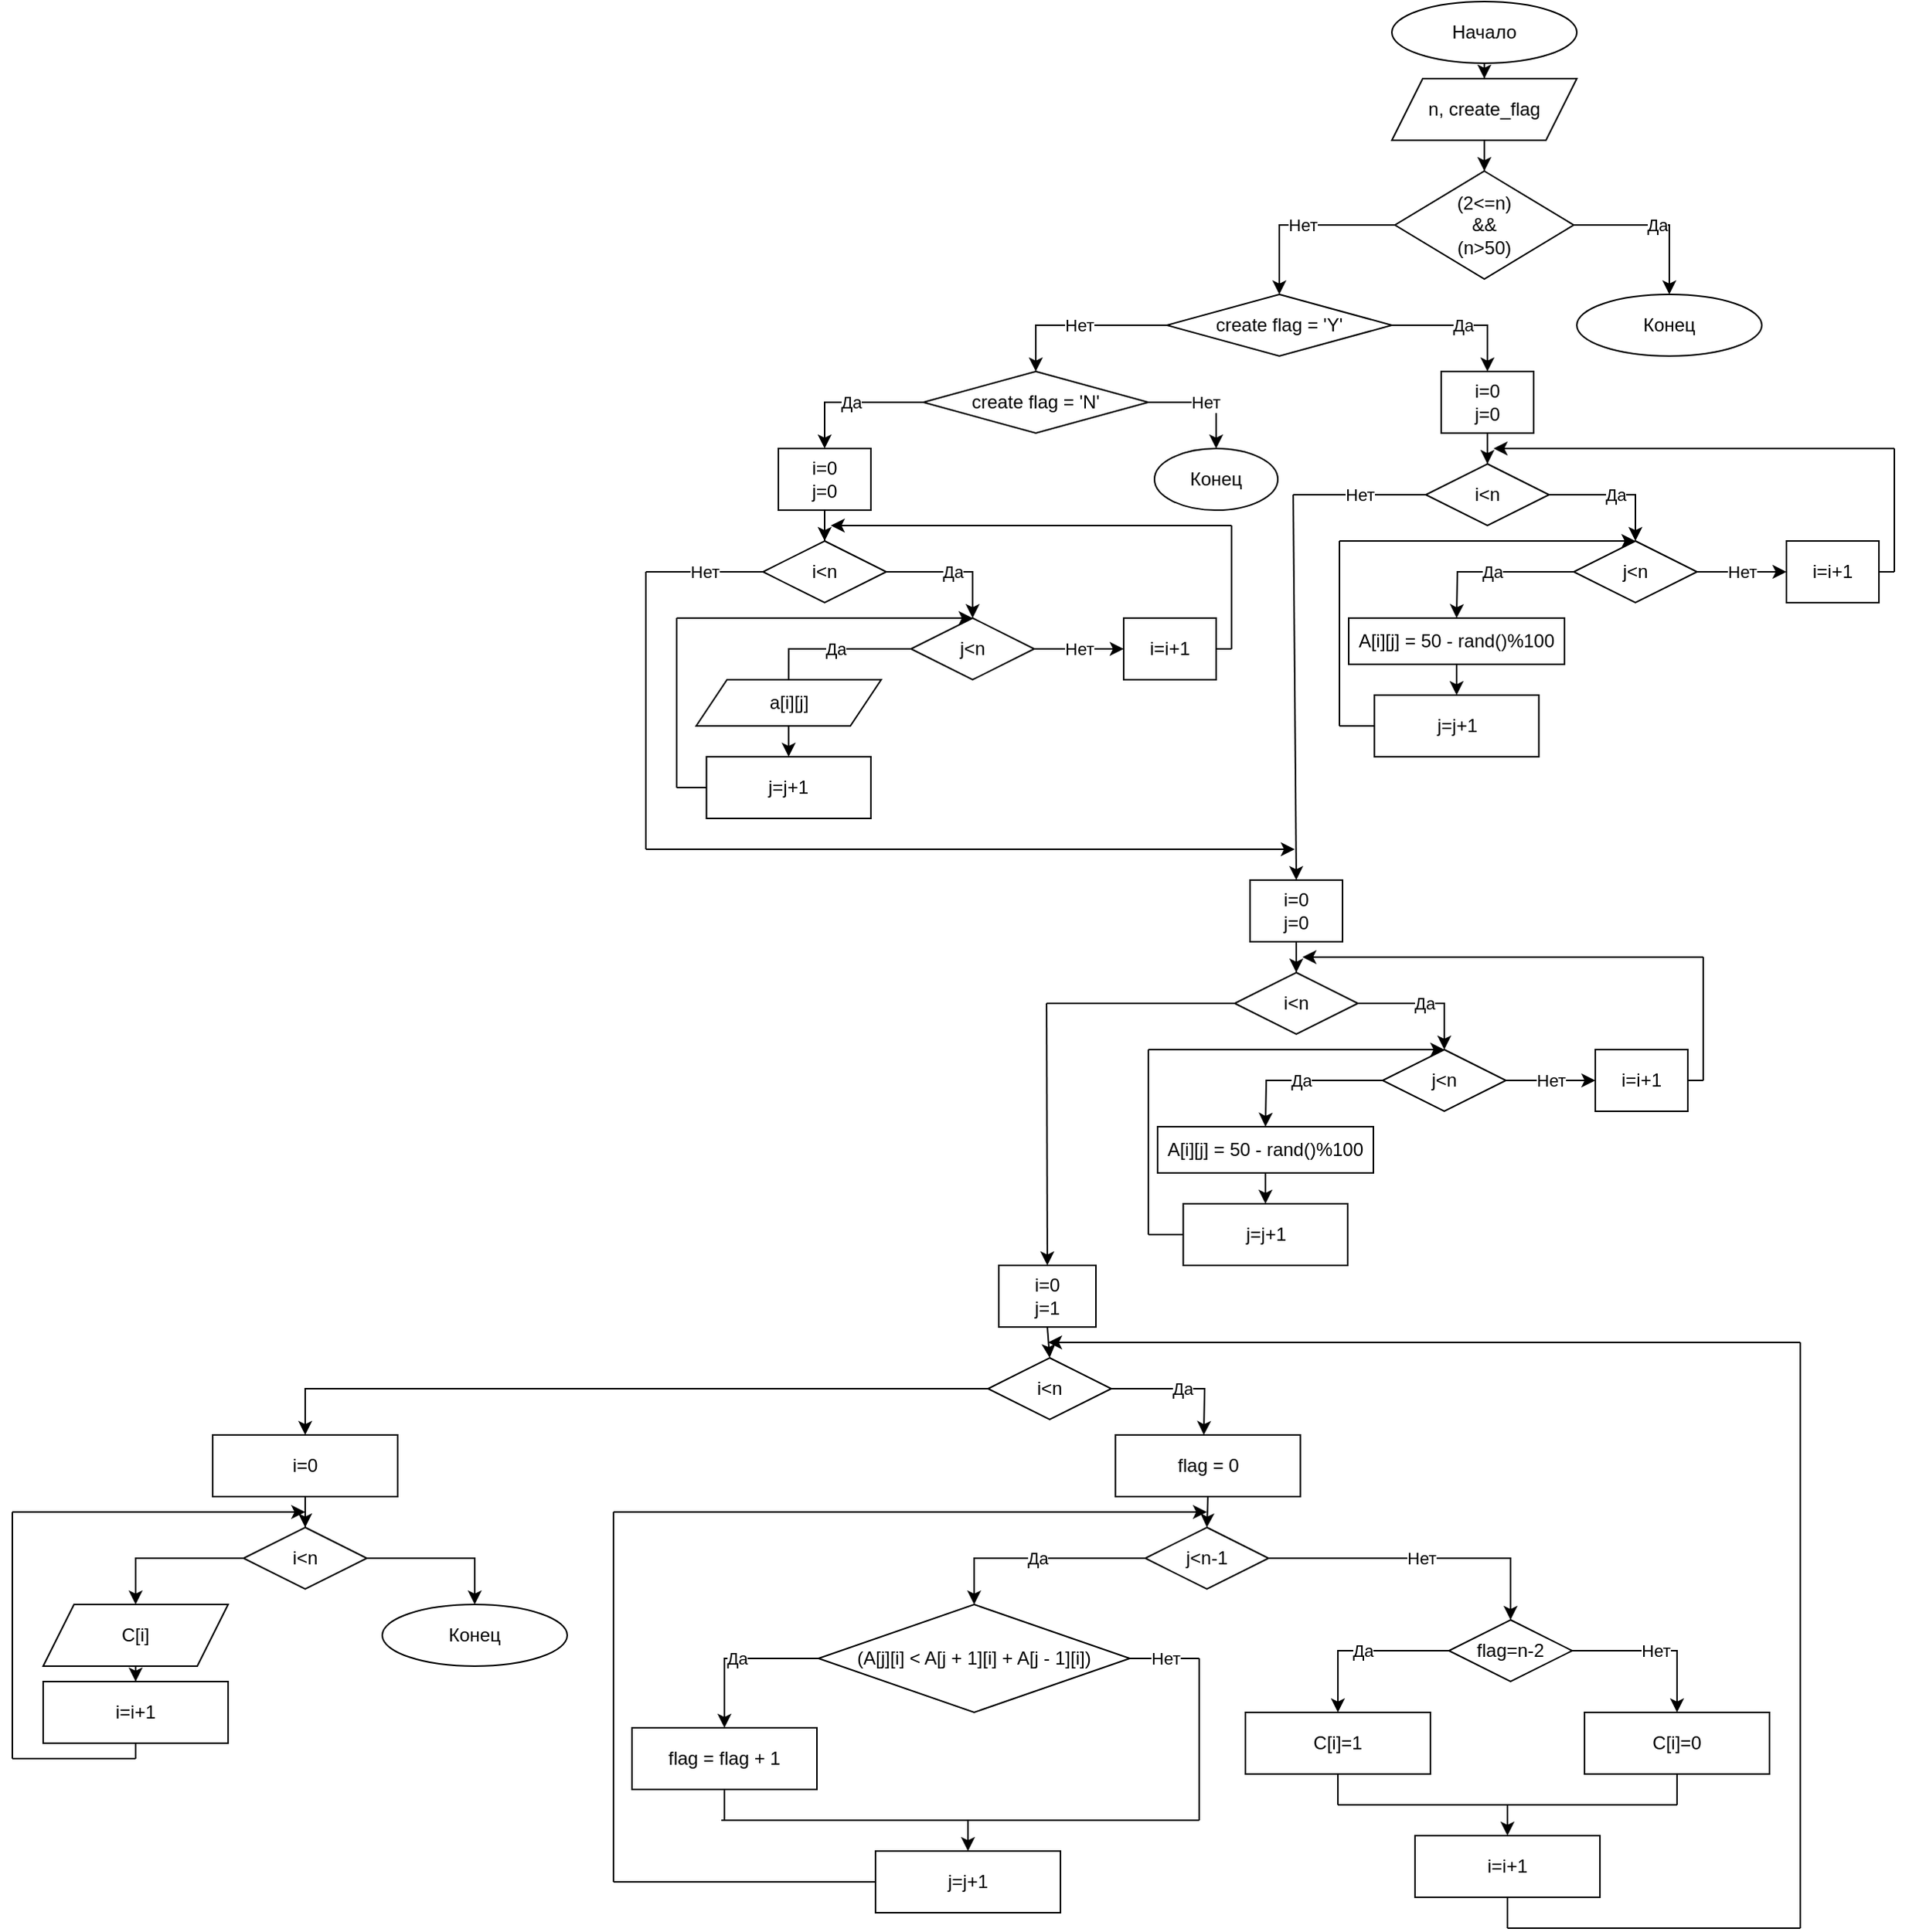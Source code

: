 <mxfile version="15.3.1" type="device" pages="2"><diagram id="EmzFN-RqbiStFh1316z6" name="Page-1"><mxGraphModel dx="2858" dy="1134" grid="1" gridSize="10" guides="1" tooltips="1" connect="1" arrows="1" fold="1" page="1" pageScale="1" pageWidth="827" pageHeight="1169" math="0" shadow="0"><root><mxCell id="0"/><mxCell id="1" parent="0"/><mxCell id="ZYYLinH0JdP3AZPntqMV-3" value="" style="edgeStyle=orthogonalEdgeStyle;rounded=0;orthogonalLoop=1;jettySize=auto;html=1;" edge="1" parent="1" source="ZYYLinH0JdP3AZPntqMV-1" target="ZYYLinH0JdP3AZPntqMV-2"><mxGeometry relative="1" as="geometry"/></mxCell><mxCell id="ZYYLinH0JdP3AZPntqMV-1" value="Начало" style="ellipse;whiteSpace=wrap;html=1;" vertex="1" parent="1"><mxGeometry x="354" width="120" height="40" as="geometry"/></mxCell><mxCell id="ZYYLinH0JdP3AZPntqMV-5" value="" style="edgeStyle=orthogonalEdgeStyle;rounded=0;orthogonalLoop=1;jettySize=auto;html=1;" edge="1" parent="1" source="ZYYLinH0JdP3AZPntqMV-2" target="ZYYLinH0JdP3AZPntqMV-4"><mxGeometry relative="1" as="geometry"/></mxCell><mxCell id="ZYYLinH0JdP3AZPntqMV-2" value="n,&amp;nbsp;create_flag" style="shape=parallelogram;perimeter=parallelogramPerimeter;whiteSpace=wrap;html=1;fixedSize=1;" vertex="1" parent="1"><mxGeometry x="354" y="50" width="120" height="40" as="geometry"/></mxCell><mxCell id="ZYYLinH0JdP3AZPntqMV-7" value="Нет" style="edgeStyle=orthogonalEdgeStyle;rounded=0;orthogonalLoop=1;jettySize=auto;html=1;" edge="1" parent="1" source="ZYYLinH0JdP3AZPntqMV-4" target="ZYYLinH0JdP3AZPntqMV-6"><mxGeometry relative="1" as="geometry"/></mxCell><mxCell id="ZYYLinH0JdP3AZPntqMV-9" value="Да" style="edgeStyle=orthogonalEdgeStyle;rounded=0;orthogonalLoop=1;jettySize=auto;html=1;" edge="1" parent="1" source="ZYYLinH0JdP3AZPntqMV-4" target="ZYYLinH0JdP3AZPntqMV-8"><mxGeometry relative="1" as="geometry"/></mxCell><mxCell id="ZYYLinH0JdP3AZPntqMV-4" value="(2&amp;lt;=n)&lt;br&gt;&amp;amp;&amp;amp;&lt;br&gt;(n&amp;gt;50)" style="rhombus;whiteSpace=wrap;html=1;" vertex="1" parent="1"><mxGeometry x="356" y="110" width="116" height="70" as="geometry"/></mxCell><mxCell id="ZYYLinH0JdP3AZPntqMV-13" value="Нет" style="edgeStyle=orthogonalEdgeStyle;rounded=0;orthogonalLoop=1;jettySize=auto;html=1;" edge="1" parent="1" source="ZYYLinH0JdP3AZPntqMV-6" target="ZYYLinH0JdP3AZPntqMV-12"><mxGeometry relative="1" as="geometry"/></mxCell><mxCell id="ZYYLinH0JdP3AZPntqMV-24" value="Да" style="edgeStyle=orthogonalEdgeStyle;rounded=0;orthogonalLoop=1;jettySize=auto;html=1;" edge="1" parent="1" source="ZYYLinH0JdP3AZPntqMV-6" target="ZYYLinH0JdP3AZPntqMV-23"><mxGeometry relative="1" as="geometry"/></mxCell><mxCell id="ZYYLinH0JdP3AZPntqMV-6" value="create flag = 'Y'" style="rhombus;whiteSpace=wrap;html=1;" vertex="1" parent="1"><mxGeometry x="208" y="190" width="146" height="40" as="geometry"/></mxCell><mxCell id="ZYYLinH0JdP3AZPntqMV-8" value="Конец" style="ellipse;whiteSpace=wrap;html=1;" vertex="1" parent="1"><mxGeometry x="474" y="190" width="120" height="40" as="geometry"/></mxCell><mxCell id="ZYYLinH0JdP3AZPntqMV-18" value="Да" style="edgeStyle=orthogonalEdgeStyle;rounded=0;orthogonalLoop=1;jettySize=auto;html=1;entryX=0.5;entryY=0;entryDx=0;entryDy=0;" edge="1" parent="1" source="ZYYLinH0JdP3AZPntqMV-12" target="ZYYLinH0JdP3AZPntqMV-59"><mxGeometry relative="1" as="geometry"><mxPoint x="-20" y="290" as="targetPoint"/></mxGeometry></mxCell><mxCell id="ZYYLinH0JdP3AZPntqMV-21" value="Нет" style="edgeStyle=orthogonalEdgeStyle;rounded=0;orthogonalLoop=1;jettySize=auto;html=1;" edge="1" parent="1" source="ZYYLinH0JdP3AZPntqMV-12" target="ZYYLinH0JdP3AZPntqMV-20"><mxGeometry relative="1" as="geometry"/></mxCell><mxCell id="ZYYLinH0JdP3AZPntqMV-12" value="create flag = 'N'" style="rhombus;whiteSpace=wrap;html=1;" vertex="1" parent="1"><mxGeometry x="50" y="240" width="146" height="40" as="geometry"/></mxCell><mxCell id="ZYYLinH0JdP3AZPntqMV-20" value="Конец" style="ellipse;whiteSpace=wrap;html=1;" vertex="1" parent="1"><mxGeometry x="200" y="290" width="80" height="40" as="geometry"/></mxCell><mxCell id="ZYYLinH0JdP3AZPntqMV-26" value="" style="edgeStyle=orthogonalEdgeStyle;rounded=0;orthogonalLoop=1;jettySize=auto;html=1;" edge="1" parent="1" source="ZYYLinH0JdP3AZPntqMV-23" target="ZYYLinH0JdP3AZPntqMV-25"><mxGeometry relative="1" as="geometry"/></mxCell><mxCell id="ZYYLinH0JdP3AZPntqMV-23" value="i=0&lt;br&gt;j=0" style="whiteSpace=wrap;html=1;" vertex="1" parent="1"><mxGeometry x="386" y="240" width="60" height="40" as="geometry"/></mxCell><mxCell id="ZYYLinH0JdP3AZPntqMV-28" value="Да" style="edgeStyle=orthogonalEdgeStyle;rounded=0;orthogonalLoop=1;jettySize=auto;html=1;" edge="1" parent="1" source="ZYYLinH0JdP3AZPntqMV-25" target="ZYYLinH0JdP3AZPntqMV-27"><mxGeometry relative="1" as="geometry"/></mxCell><mxCell id="ZYYLinH0JdP3AZPntqMV-25" value="i&amp;lt;n" style="rhombus;whiteSpace=wrap;html=1;" vertex="1" parent="1"><mxGeometry x="376" y="300" width="80" height="40" as="geometry"/></mxCell><mxCell id="ZYYLinH0JdP3AZPntqMV-38" value="Нет" style="edgeStyle=orthogonalEdgeStyle;rounded=0;orthogonalLoop=1;jettySize=auto;html=1;" edge="1" parent="1" source="ZYYLinH0JdP3AZPntqMV-27" target="ZYYLinH0JdP3AZPntqMV-37"><mxGeometry relative="1" as="geometry"/></mxCell><mxCell id="ZYYLinH0JdP3AZPntqMV-45" value="Да" style="edgeStyle=orthogonalEdgeStyle;rounded=0;orthogonalLoop=1;jettySize=auto;html=1;" edge="1" parent="1" source="ZYYLinH0JdP3AZPntqMV-27"><mxGeometry relative="1" as="geometry"><mxPoint x="396" y="400" as="targetPoint"/></mxGeometry></mxCell><mxCell id="ZYYLinH0JdP3AZPntqMV-27" value="j&amp;lt;n" style="rhombus;whiteSpace=wrap;html=1;" vertex="1" parent="1"><mxGeometry x="472" y="350" width="80" height="40" as="geometry"/></mxCell><mxCell id="ZYYLinH0JdP3AZPntqMV-39" value="" style="endArrow=classic;html=1;" edge="1" parent="1"><mxGeometry width="50" height="50" relative="1" as="geometry"><mxPoint x="680" y="290" as="sourcePoint"/><mxPoint x="420" y="290" as="targetPoint"/></mxGeometry></mxCell><mxCell id="ZYYLinH0JdP3AZPntqMV-40" value="" style="endArrow=none;html=1;startArrow=none;" edge="1" parent="1"><mxGeometry width="50" height="50" relative="1" as="geometry"><mxPoint x="680" y="370" as="sourcePoint"/><mxPoint x="680" y="290" as="targetPoint"/></mxGeometry></mxCell><mxCell id="ZYYLinH0JdP3AZPntqMV-41" value="" style="endArrow=none;html=1;exitX=1;exitY=0.5;exitDx=0;exitDy=0;" edge="1" parent="1" source="ZYYLinH0JdP3AZPntqMV-37"><mxGeometry width="50" height="50" relative="1" as="geometry"><mxPoint x="390" y="200" as="sourcePoint"/><mxPoint x="640" y="370" as="targetPoint"/></mxGeometry></mxCell><mxCell id="ZYYLinH0JdP3AZPntqMV-51" value="j=j+1" style="whiteSpace=wrap;html=1;" vertex="1" parent="1"><mxGeometry x="342.67" y="450" width="106.67" height="40" as="geometry"/></mxCell><mxCell id="ZYYLinH0JdP3AZPntqMV-53" value="" style="endArrow=none;html=1;" edge="1" parent="1"><mxGeometry width="50" height="50" relative="1" as="geometry"><mxPoint x="320" y="470" as="sourcePoint"/><mxPoint x="320" y="350" as="targetPoint"/></mxGeometry></mxCell><mxCell id="ZYYLinH0JdP3AZPntqMV-54" value="" style="endArrow=none;html=1;exitX=0;exitY=0.5;exitDx=0;exitDy=0;" edge="1" parent="1" source="ZYYLinH0JdP3AZPntqMV-51"><mxGeometry width="50" height="50" relative="1" as="geometry"><mxPoint x="390" y="400" as="sourcePoint"/><mxPoint x="320" y="470" as="targetPoint"/></mxGeometry></mxCell><mxCell id="ZYYLinH0JdP3AZPntqMV-55" value="" style="endArrow=classic;html=1;entryX=0.5;entryY=0;entryDx=0;entryDy=0;" edge="1" parent="1" target="ZYYLinH0JdP3AZPntqMV-27"><mxGeometry width="50" height="50" relative="1" as="geometry"><mxPoint x="320" y="350" as="sourcePoint"/><mxPoint x="440" y="350" as="targetPoint"/></mxGeometry></mxCell><mxCell id="ZYYLinH0JdP3AZPntqMV-37" value="i=i+1" style="whiteSpace=wrap;html=1;" vertex="1" parent="1"><mxGeometry x="610" y="350" width="60" height="40" as="geometry"/></mxCell><mxCell id="ZYYLinH0JdP3AZPntqMV-57" value="" style="endArrow=none;html=1;exitX=1;exitY=0.5;exitDx=0;exitDy=0;" edge="1" parent="1" source="ZYYLinH0JdP3AZPntqMV-37"><mxGeometry width="50" height="50" relative="1" as="geometry"><mxPoint x="390" y="400" as="sourcePoint"/><mxPoint x="680" y="370" as="targetPoint"/></mxGeometry></mxCell><mxCell id="ZYYLinH0JdP3AZPntqMV-58" value="" style="edgeStyle=orthogonalEdgeStyle;rounded=0;orthogonalLoop=1;jettySize=auto;html=1;" edge="1" parent="1" source="ZYYLinH0JdP3AZPntqMV-59" target="ZYYLinH0JdP3AZPntqMV-61"><mxGeometry relative="1" as="geometry"/></mxCell><mxCell id="ZYYLinH0JdP3AZPntqMV-59" value="i=0&lt;br&gt;j=0" style="whiteSpace=wrap;html=1;" vertex="1" parent="1"><mxGeometry x="-44" y="290" width="60" height="40" as="geometry"/></mxCell><mxCell id="ZYYLinH0JdP3AZPntqMV-60" value="Да" style="edgeStyle=orthogonalEdgeStyle;rounded=0;orthogonalLoop=1;jettySize=auto;html=1;" edge="1" parent="1" source="ZYYLinH0JdP3AZPntqMV-61" target="ZYYLinH0JdP3AZPntqMV-64"><mxGeometry relative="1" as="geometry"/></mxCell><mxCell id="ZYYLinH0JdP3AZPntqMV-61" value="i&amp;lt;n" style="rhombus;whiteSpace=wrap;html=1;" vertex="1" parent="1"><mxGeometry x="-54" y="350" width="80" height="40" as="geometry"/></mxCell><mxCell id="ZYYLinH0JdP3AZPntqMV-62" value="Нет" style="edgeStyle=orthogonalEdgeStyle;rounded=0;orthogonalLoop=1;jettySize=auto;html=1;" edge="1" parent="1" source="ZYYLinH0JdP3AZPntqMV-64" target="ZYYLinH0JdP3AZPntqMV-74"><mxGeometry relative="1" as="geometry"/></mxCell><mxCell id="ZYYLinH0JdP3AZPntqMV-64" value="j&amp;lt;n" style="rhombus;whiteSpace=wrap;html=1;" vertex="1" parent="1"><mxGeometry x="42" y="400" width="80" height="40" as="geometry"/></mxCell><mxCell id="ZYYLinH0JdP3AZPntqMV-65" value="" style="endArrow=classic;html=1;" edge="1" parent="1"><mxGeometry width="50" height="50" relative="1" as="geometry"><mxPoint x="250" y="340" as="sourcePoint"/><mxPoint x="-10" y="340" as="targetPoint"/></mxGeometry></mxCell><mxCell id="ZYYLinH0JdP3AZPntqMV-66" value="" style="endArrow=none;html=1;startArrow=none;" edge="1" parent="1"><mxGeometry width="50" height="50" relative="1" as="geometry"><mxPoint x="250" y="420" as="sourcePoint"/><mxPoint x="250" y="340" as="targetPoint"/></mxGeometry></mxCell><mxCell id="ZYYLinH0JdP3AZPntqMV-67" value="" style="endArrow=none;html=1;exitX=1;exitY=0.5;exitDx=0;exitDy=0;" edge="1" parent="1" source="ZYYLinH0JdP3AZPntqMV-74"><mxGeometry width="50" height="50" relative="1" as="geometry"><mxPoint x="-40" y="250" as="sourcePoint"/><mxPoint x="210" y="420" as="targetPoint"/></mxGeometry></mxCell><mxCell id="ZYYLinH0JdP3AZPntqMV-70" value="j=j+1" style="whiteSpace=wrap;html=1;" vertex="1" parent="1"><mxGeometry x="-90.67" y="490" width="106.67" height="40" as="geometry"/></mxCell><mxCell id="ZYYLinH0JdP3AZPntqMV-71" value="" style="endArrow=none;html=1;" edge="1" parent="1"><mxGeometry width="50" height="50" relative="1" as="geometry"><mxPoint x="-110" y="510" as="sourcePoint"/><mxPoint x="-110" y="400" as="targetPoint"/></mxGeometry></mxCell><mxCell id="ZYYLinH0JdP3AZPntqMV-72" value="" style="endArrow=none;html=1;exitX=0;exitY=0.5;exitDx=0;exitDy=0;" edge="1" parent="1" source="ZYYLinH0JdP3AZPntqMV-70"><mxGeometry width="50" height="50" relative="1" as="geometry"><mxPoint x="-40" y="450" as="sourcePoint"/><mxPoint x="-110" y="510" as="targetPoint"/></mxGeometry></mxCell><mxCell id="ZYYLinH0JdP3AZPntqMV-73" value="" style="endArrow=classic;html=1;entryX=0.5;entryY=0;entryDx=0;entryDy=0;" edge="1" parent="1" target="ZYYLinH0JdP3AZPntqMV-64"><mxGeometry width="50" height="50" relative="1" as="geometry"><mxPoint x="-110" y="400" as="sourcePoint"/><mxPoint x="10" y="400" as="targetPoint"/></mxGeometry></mxCell><mxCell id="ZYYLinH0JdP3AZPntqMV-74" value="i=i+1" style="whiteSpace=wrap;html=1;" vertex="1" parent="1"><mxGeometry x="180" y="400" width="60" height="40" as="geometry"/></mxCell><mxCell id="ZYYLinH0JdP3AZPntqMV-75" value="" style="endArrow=none;html=1;exitX=1;exitY=0.5;exitDx=0;exitDy=0;" edge="1" parent="1" source="ZYYLinH0JdP3AZPntqMV-74"><mxGeometry width="50" height="50" relative="1" as="geometry"><mxPoint x="-40" y="450" as="sourcePoint"/><mxPoint x="250" y="420" as="targetPoint"/></mxGeometry></mxCell><mxCell id="ZYYLinH0JdP3AZPntqMV-49" value="a[i][j]" style="shape=parallelogram;perimeter=parallelogramPerimeter;whiteSpace=wrap;html=1;fixedSize=1;" vertex="1" parent="1"><mxGeometry x="-97.33" y="440" width="120" height="30" as="geometry"/></mxCell><mxCell id="ZYYLinH0JdP3AZPntqMV-78" value="Да" style="edgeStyle=orthogonalEdgeStyle;rounded=0;orthogonalLoop=1;jettySize=auto;html=1;entryX=0.5;entryY=0;entryDx=0;entryDy=0;endArrow=none;" edge="1" parent="1" source="ZYYLinH0JdP3AZPntqMV-64" target="ZYYLinH0JdP3AZPntqMV-49"><mxGeometry relative="1" as="geometry"><mxPoint x="-37.34" y="440" as="targetPoint"/><mxPoint x="42" y="420" as="sourcePoint"/></mxGeometry></mxCell><mxCell id="ZYYLinH0JdP3AZPntqMV-79" value="" style="endArrow=classic;html=1;exitX=0.5;exitY=1;exitDx=0;exitDy=0;entryX=0.5;entryY=0;entryDx=0;entryDy=0;" edge="1" parent="1" source="ZYYLinH0JdP3AZPntqMV-49" target="ZYYLinH0JdP3AZPntqMV-70"><mxGeometry width="50" height="50" relative="1" as="geometry"><mxPoint x="390" y="300" as="sourcePoint"/><mxPoint x="440" y="250" as="targetPoint"/></mxGeometry></mxCell><mxCell id="ZYYLinH0JdP3AZPntqMV-80" value="A[i][j] = 50 - rand()%100" style="rounded=0;whiteSpace=wrap;html=1;" vertex="1" parent="1"><mxGeometry x="326.01" y="400" width="140" height="30" as="geometry"/></mxCell><mxCell id="ZYYLinH0JdP3AZPntqMV-81" value="" style="endArrow=classic;html=1;exitX=0.5;exitY=1;exitDx=0;exitDy=0;entryX=0.5;entryY=0;entryDx=0;entryDy=0;" edge="1" parent="1" source="ZYYLinH0JdP3AZPntqMV-80" target="ZYYLinH0JdP3AZPntqMV-51"><mxGeometry width="50" height="50" relative="1" as="geometry"><mxPoint x="390" y="300" as="sourcePoint"/><mxPoint x="440" y="250" as="targetPoint"/></mxGeometry></mxCell><mxCell id="ZYYLinH0JdP3AZPntqMV-85" value="Нет" style="endArrow=none;html=1;entryX=0;entryY=0.5;entryDx=0;entryDy=0;" edge="1" parent="1" target="ZYYLinH0JdP3AZPntqMV-25"><mxGeometry width="50" height="50" relative="1" as="geometry"><mxPoint x="290" y="320" as="sourcePoint"/><mxPoint x="440" y="350" as="targetPoint"/></mxGeometry></mxCell><mxCell id="ZYYLinH0JdP3AZPntqMV-106" value="i=0&lt;br&gt;j=1" style="whiteSpace=wrap;html=1;" vertex="1" parent="1"><mxGeometry x="99" y="820" width="63" height="40" as="geometry"/></mxCell><mxCell id="ZYYLinH0JdP3AZPntqMV-107" value="Да" style="edgeStyle=orthogonalEdgeStyle;rounded=0;orthogonalLoop=1;jettySize=auto;html=1;" edge="1" parent="1" source="ZYYLinH0JdP3AZPntqMV-108"><mxGeometry relative="1" as="geometry"><mxPoint x="232" y="930" as="targetPoint"/></mxGeometry></mxCell><mxCell id="ZYYLinH0JdP3AZPntqMV-167" value="" style="edgeStyle=orthogonalEdgeStyle;rounded=0;orthogonalLoop=1;jettySize=auto;html=1;" edge="1" parent="1" source="ZYYLinH0JdP3AZPntqMV-108" target="ZYYLinH0JdP3AZPntqMV-166"><mxGeometry relative="1" as="geometry"><Array as="points"><mxPoint x="-351" y="900"/></Array></mxGeometry></mxCell><mxCell id="ZYYLinH0JdP3AZPntqMV-108" value="i&amp;lt;n" style="rhombus;whiteSpace=wrap;html=1;" vertex="1" parent="1"><mxGeometry x="92" y="880" width="80" height="40" as="geometry"/></mxCell><mxCell id="ZYYLinH0JdP3AZPntqMV-129" value="Да" style="edgeStyle=orthogonalEdgeStyle;rounded=0;orthogonalLoop=1;jettySize=auto;html=1;" edge="1" parent="1" source="ZYYLinH0JdP3AZPntqMV-111" target="ZYYLinH0JdP3AZPntqMV-128"><mxGeometry relative="1" as="geometry"/></mxCell><mxCell id="ZYYLinH0JdP3AZPntqMV-150" value="Нет" style="edgeStyle=orthogonalEdgeStyle;rounded=0;orthogonalLoop=1;jettySize=auto;html=1;" edge="1" parent="1" source="ZYYLinH0JdP3AZPntqMV-111" target="ZYYLinH0JdP3AZPntqMV-149"><mxGeometry relative="1" as="geometry"/></mxCell><mxCell id="ZYYLinH0JdP3AZPntqMV-111" value="j&amp;lt;n-1" style="rhombus;whiteSpace=wrap;html=1;" vertex="1" parent="1"><mxGeometry x="194" y="990" width="80" height="40" as="geometry"/></mxCell><mxCell id="ZYYLinH0JdP3AZPntqMV-123" value="" style="endArrow=classic;html=1;exitX=0.5;exitY=1;exitDx=0;exitDy=0;entryX=0.5;entryY=0;entryDx=0;entryDy=0;" edge="1" parent="1" source="ZYYLinH0JdP3AZPntqMV-106" target="ZYYLinH0JdP3AZPntqMV-108"><mxGeometry width="50" height="50" relative="1" as="geometry"><mxPoint x="572" y="850" as="sourcePoint"/><mxPoint x="622" y="800" as="targetPoint"/></mxGeometry></mxCell><mxCell id="ZYYLinH0JdP3AZPntqMV-124" value="flag = 0" style="rounded=0;whiteSpace=wrap;html=1;" vertex="1" parent="1"><mxGeometry x="174.67" y="930" width="120" height="40" as="geometry"/></mxCell><mxCell id="ZYYLinH0JdP3AZPntqMV-125" value="" style="endArrow=classic;html=1;exitX=0.5;exitY=1;exitDx=0;exitDy=0;entryX=0.5;entryY=0;entryDx=0;entryDy=0;" edge="1" parent="1" source="ZYYLinH0JdP3AZPntqMV-124" target="ZYYLinH0JdP3AZPntqMV-111"><mxGeometry width="50" height="50" relative="1" as="geometry"><mxPoint x="572" y="850" as="sourcePoint"/><mxPoint x="622" y="800" as="targetPoint"/></mxGeometry></mxCell><mxCell id="ZYYLinH0JdP3AZPntqMV-131" value="Да" style="edgeStyle=orthogonalEdgeStyle;rounded=0;orthogonalLoop=1;jettySize=auto;html=1;" edge="1" parent="1" source="ZYYLinH0JdP3AZPntqMV-128" target="ZYYLinH0JdP3AZPntqMV-130"><mxGeometry relative="1" as="geometry"/></mxCell><mxCell id="ZYYLinH0JdP3AZPntqMV-128" value="(A[j][i] &lt; A[j + 1][i] + A[j - 1][i])" style="rhombus;whiteSpace=wrap;html=1;" vertex="1" parent="1"><mxGeometry x="-18" y="1040" width="202" height="70" as="geometry"/></mxCell><mxCell id="ZYYLinH0JdP3AZPntqMV-130" value="flag = flag + 1" style="whiteSpace=wrap;html=1;" vertex="1" parent="1"><mxGeometry x="-139" y="1120" width="120" height="40" as="geometry"/></mxCell><mxCell id="ZYYLinH0JdP3AZPntqMV-132" value="" style="endArrow=classic;html=1;entryX=0.5;entryY=0;entryDx=0;entryDy=0;" edge="1" parent="1" target="AYmwNdlT2fMKBuok0Eog-2"><mxGeometry width="50" height="50" relative="1" as="geometry"><mxPoint x="290" y="320" as="sourcePoint"/><mxPoint x="292" y="570" as="targetPoint"/></mxGeometry></mxCell><mxCell id="ZYYLinH0JdP3AZPntqMV-134" value="Нет" style="endArrow=none;html=1;entryX=0;entryY=0.5;entryDx=0;entryDy=0;" edge="1" parent="1" target="ZYYLinH0JdP3AZPntqMV-61"><mxGeometry width="50" height="50" relative="1" as="geometry"><mxPoint x="-130" y="370" as="sourcePoint"/><mxPoint x="40" y="550" as="targetPoint"/></mxGeometry></mxCell><mxCell id="ZYYLinH0JdP3AZPntqMV-135" value="" style="endArrow=none;html=1;" edge="1" parent="1"><mxGeometry width="50" height="50" relative="1" as="geometry"><mxPoint x="-130" y="550" as="sourcePoint"/><mxPoint x="-130" y="370" as="targetPoint"/></mxGeometry></mxCell><mxCell id="ZYYLinH0JdP3AZPntqMV-136" value="" style="endArrow=classic;html=1;" edge="1" parent="1"><mxGeometry width="50" height="50" relative="1" as="geometry"><mxPoint x="-130" y="550" as="sourcePoint"/><mxPoint x="291" y="550" as="targetPoint"/></mxGeometry></mxCell><mxCell id="ZYYLinH0JdP3AZPntqMV-137" value="Нет" style="endArrow=none;html=1;entryX=1;entryY=0.5;entryDx=0;entryDy=0;" edge="1" parent="1" target="ZYYLinH0JdP3AZPntqMV-128"><mxGeometry width="50" height="50" relative="1" as="geometry"><mxPoint x="229" y="1075" as="sourcePoint"/><mxPoint x="-121" y="1010" as="targetPoint"/></mxGeometry></mxCell><mxCell id="ZYYLinH0JdP3AZPntqMV-138" value="" style="endArrow=none;html=1;" edge="1" parent="1"><mxGeometry width="50" height="50" relative="1" as="geometry"><mxPoint x="229" y="1180" as="sourcePoint"/><mxPoint x="229" y="1075" as="targetPoint"/></mxGeometry></mxCell><mxCell id="ZYYLinH0JdP3AZPntqMV-139" value="" style="endArrow=none;html=1;exitX=0.5;exitY=1;exitDx=0;exitDy=0;" edge="1" parent="1" source="ZYYLinH0JdP3AZPntqMV-130"><mxGeometry width="50" height="50" relative="1" as="geometry"><mxPoint x="-131" y="1140" as="sourcePoint"/><mxPoint x="-79" y="1180" as="targetPoint"/></mxGeometry></mxCell><mxCell id="ZYYLinH0JdP3AZPntqMV-140" value="" style="endArrow=none;html=1;" edge="1" parent="1"><mxGeometry width="50" height="50" relative="1" as="geometry"><mxPoint x="-81" y="1180" as="sourcePoint"/><mxPoint x="229" y="1180" as="targetPoint"/></mxGeometry></mxCell><mxCell id="ZYYLinH0JdP3AZPntqMV-141" value="" style="endArrow=classic;html=1;" edge="1" parent="1" target="ZYYLinH0JdP3AZPntqMV-142"><mxGeometry width="50" height="50" relative="1" as="geometry"><mxPoint x="79" y="1180" as="sourcePoint"/><mxPoint x="79" y="1200" as="targetPoint"/></mxGeometry></mxCell><mxCell id="ZYYLinH0JdP3AZPntqMV-142" value="j=j+1" style="rounded=0;whiteSpace=wrap;html=1;" vertex="1" parent="1"><mxGeometry x="19" y="1200" width="120" height="40" as="geometry"/></mxCell><mxCell id="ZYYLinH0JdP3AZPntqMV-144" value="" style="endArrow=none;html=1;exitX=0;exitY=0.5;exitDx=0;exitDy=0;" edge="1" parent="1" source="ZYYLinH0JdP3AZPntqMV-142"><mxGeometry width="50" height="50" relative="1" as="geometry"><mxPoint x="-21" y="1140" as="sourcePoint"/><mxPoint x="-151" y="1220" as="targetPoint"/></mxGeometry></mxCell><mxCell id="ZYYLinH0JdP3AZPntqMV-145" value="" style="endArrow=none;html=1;" edge="1" parent="1"><mxGeometry width="50" height="50" relative="1" as="geometry"><mxPoint x="-151" y="1220" as="sourcePoint"/><mxPoint x="-151" y="980" as="targetPoint"/></mxGeometry></mxCell><mxCell id="ZYYLinH0JdP3AZPntqMV-146" value="" style="endArrow=classic;html=1;" edge="1" parent="1"><mxGeometry width="50" height="50" relative="1" as="geometry"><mxPoint x="-151" y="980" as="sourcePoint"/><mxPoint x="234" y="980" as="targetPoint"/></mxGeometry></mxCell><mxCell id="ZYYLinH0JdP3AZPntqMV-152" value="Да" style="edgeStyle=orthogonalEdgeStyle;rounded=0;orthogonalLoop=1;jettySize=auto;html=1;" edge="1" parent="1" source="ZYYLinH0JdP3AZPntqMV-149" target="ZYYLinH0JdP3AZPntqMV-151"><mxGeometry relative="1" as="geometry"/></mxCell><mxCell id="ZYYLinH0JdP3AZPntqMV-154" value="Нет" style="edgeStyle=orthogonalEdgeStyle;rounded=0;orthogonalLoop=1;jettySize=auto;html=1;" edge="1" parent="1" source="ZYYLinH0JdP3AZPntqMV-149" target="ZYYLinH0JdP3AZPntqMV-153"><mxGeometry relative="1" as="geometry"/></mxCell><mxCell id="ZYYLinH0JdP3AZPntqMV-149" value="flag=n-2" style="rhombus;whiteSpace=wrap;html=1;" vertex="1" parent="1"><mxGeometry x="391" y="1050" width="80" height="40" as="geometry"/></mxCell><mxCell id="ZYYLinH0JdP3AZPntqMV-151" value="C[i]=1" style="whiteSpace=wrap;html=1;" vertex="1" parent="1"><mxGeometry x="259" y="1110" width="120" height="40" as="geometry"/></mxCell><mxCell id="ZYYLinH0JdP3AZPntqMV-153" value="C[i]=0" style="whiteSpace=wrap;html=1;" vertex="1" parent="1"><mxGeometry x="479" y="1110" width="120" height="40" as="geometry"/></mxCell><mxCell id="ZYYLinH0JdP3AZPntqMV-155" value="" style="endArrow=none;html=1;" edge="1" parent="1"><mxGeometry width="50" height="50" relative="1" as="geometry"><mxPoint x="319" y="1170" as="sourcePoint"/><mxPoint x="539" y="1170" as="targetPoint"/></mxGeometry></mxCell><mxCell id="ZYYLinH0JdP3AZPntqMV-158" value="" style="endArrow=none;html=1;exitX=0.5;exitY=1;exitDx=0;exitDy=0;" edge="1" parent="1" source="ZYYLinH0JdP3AZPntqMV-151"><mxGeometry width="50" height="50" relative="1" as="geometry"><mxPoint x="149" y="1040" as="sourcePoint"/><mxPoint x="319" y="1170" as="targetPoint"/></mxGeometry></mxCell><mxCell id="ZYYLinH0JdP3AZPntqMV-159" value="" style="endArrow=none;html=1;entryX=0.5;entryY=1;entryDx=0;entryDy=0;" edge="1" parent="1" target="ZYYLinH0JdP3AZPntqMV-153"><mxGeometry width="50" height="50" relative="1" as="geometry"><mxPoint x="539" y="1170" as="sourcePoint"/><mxPoint x="599" y="1230" as="targetPoint"/></mxGeometry></mxCell><mxCell id="ZYYLinH0JdP3AZPntqMV-160" value="" style="endArrow=classic;html=1;entryX=0.5;entryY=0;entryDx=0;entryDy=0;" edge="1" parent="1" target="ZYYLinH0JdP3AZPntqMV-161"><mxGeometry width="50" height="50" relative="1" as="geometry"><mxPoint x="429" y="1170" as="sourcePoint"/><mxPoint x="429" y="1190" as="targetPoint"/></mxGeometry></mxCell><mxCell id="ZYYLinH0JdP3AZPntqMV-161" value="i=i+1" style="rounded=0;whiteSpace=wrap;html=1;" vertex="1" parent="1"><mxGeometry x="369" y="1190" width="120" height="40" as="geometry"/></mxCell><mxCell id="ZYYLinH0JdP3AZPntqMV-162" value="" style="endArrow=none;html=1;exitX=0.5;exitY=1;exitDx=0;exitDy=0;" edge="1" parent="1" source="ZYYLinH0JdP3AZPntqMV-161"><mxGeometry width="50" height="50" relative="1" as="geometry"><mxPoint x="149" y="1040" as="sourcePoint"/><mxPoint x="429" y="1250" as="targetPoint"/></mxGeometry></mxCell><mxCell id="ZYYLinH0JdP3AZPntqMV-163" value="" style="endArrow=none;html=1;" edge="1" parent="1"><mxGeometry width="50" height="50" relative="1" as="geometry"><mxPoint x="429" y="1250" as="sourcePoint"/><mxPoint x="619" y="1250" as="targetPoint"/></mxGeometry></mxCell><mxCell id="ZYYLinH0JdP3AZPntqMV-164" value="" style="endArrow=none;html=1;" edge="1" parent="1"><mxGeometry width="50" height="50" relative="1" as="geometry"><mxPoint x="619" y="1250" as="sourcePoint"/><mxPoint x="619" y="870" as="targetPoint"/></mxGeometry></mxCell><mxCell id="ZYYLinH0JdP3AZPntqMV-165" value="" style="endArrow=classic;html=1;" edge="1" parent="1"><mxGeometry width="50" height="50" relative="1" as="geometry"><mxPoint x="619" y="870" as="sourcePoint"/><mxPoint x="131" y="870" as="targetPoint"/></mxGeometry></mxCell><mxCell id="ZYYLinH0JdP3AZPntqMV-169" value="" style="edgeStyle=orthogonalEdgeStyle;rounded=0;orthogonalLoop=1;jettySize=auto;html=1;" edge="1" parent="1" source="ZYYLinH0JdP3AZPntqMV-166" target="ZYYLinH0JdP3AZPntqMV-168"><mxGeometry relative="1" as="geometry"/></mxCell><mxCell id="ZYYLinH0JdP3AZPntqMV-166" value="i=0" style="whiteSpace=wrap;html=1;" vertex="1" parent="1"><mxGeometry x="-411" y="930" width="120" height="40" as="geometry"/></mxCell><mxCell id="ZYYLinH0JdP3AZPntqMV-171" value="" style="edgeStyle=orthogonalEdgeStyle;rounded=0;orthogonalLoop=1;jettySize=auto;html=1;" edge="1" parent="1" source="ZYYLinH0JdP3AZPntqMV-168" target="ZYYLinH0JdP3AZPntqMV-170"><mxGeometry relative="1" as="geometry"/></mxCell><mxCell id="ZYYLinH0JdP3AZPntqMV-173" value="" style="edgeStyle=orthogonalEdgeStyle;rounded=0;orthogonalLoop=1;jettySize=auto;html=1;" edge="1" parent="1" source="ZYYLinH0JdP3AZPntqMV-168" target="ZYYLinH0JdP3AZPntqMV-172"><mxGeometry relative="1" as="geometry"/></mxCell><mxCell id="ZYYLinH0JdP3AZPntqMV-168" value="i&amp;lt;n" style="rhombus;whiteSpace=wrap;html=1;" vertex="1" parent="1"><mxGeometry x="-391" y="990" width="80" height="40" as="geometry"/></mxCell><mxCell id="ZYYLinH0JdP3AZPntqMV-170" value="Конец" style="ellipse;whiteSpace=wrap;html=1;" vertex="1" parent="1"><mxGeometry x="-301" y="1040" width="120" height="40" as="geometry"/></mxCell><mxCell id="ZYYLinH0JdP3AZPntqMV-175" value="" style="edgeStyle=orthogonalEdgeStyle;rounded=0;orthogonalLoop=1;jettySize=auto;html=1;" edge="1" parent="1" source="ZYYLinH0JdP3AZPntqMV-172" target="ZYYLinH0JdP3AZPntqMV-174"><mxGeometry relative="1" as="geometry"/></mxCell><mxCell id="ZYYLinH0JdP3AZPntqMV-172" value="С[i]" style="shape=parallelogram;perimeter=parallelogramPerimeter;whiteSpace=wrap;html=1;fixedSize=1;" vertex="1" parent="1"><mxGeometry x="-521" y="1040" width="120" height="40" as="geometry"/></mxCell><mxCell id="ZYYLinH0JdP3AZPntqMV-174" value="i=i+1" style="whiteSpace=wrap;html=1;" vertex="1" parent="1"><mxGeometry x="-521" y="1090" width="120" height="40" as="geometry"/></mxCell><mxCell id="ZYYLinH0JdP3AZPntqMV-176" value="" style="endArrow=none;html=1;exitX=0.5;exitY=1;exitDx=0;exitDy=0;" edge="1" parent="1" source="ZYYLinH0JdP3AZPntqMV-174"><mxGeometry width="50" height="50" relative="1" as="geometry"><mxPoint x="-391" y="1070" as="sourcePoint"/><mxPoint x="-461" y="1140" as="targetPoint"/></mxGeometry></mxCell><mxCell id="ZYYLinH0JdP3AZPntqMV-177" value="" style="endArrow=none;html=1;" edge="1" parent="1"><mxGeometry width="50" height="50" relative="1" as="geometry"><mxPoint x="-461" y="1140" as="sourcePoint"/><mxPoint x="-541" y="1140" as="targetPoint"/></mxGeometry></mxCell><mxCell id="ZYYLinH0JdP3AZPntqMV-178" value="" style="endArrow=classic;html=1;" edge="1" parent="1"><mxGeometry width="50" height="50" relative="1" as="geometry"><mxPoint x="-541" y="980" as="sourcePoint"/><mxPoint x="-351" y="980" as="targetPoint"/></mxGeometry></mxCell><mxCell id="ZYYLinH0JdP3AZPntqMV-179" value="" style="endArrow=none;html=1;" edge="1" parent="1"><mxGeometry width="50" height="50" relative="1" as="geometry"><mxPoint x="-541" y="1140" as="sourcePoint"/><mxPoint x="-541" y="980" as="targetPoint"/></mxGeometry></mxCell><mxCell id="AYmwNdlT2fMKBuok0Eog-1" value="" style="edgeStyle=orthogonalEdgeStyle;rounded=0;orthogonalLoop=1;jettySize=auto;html=1;" edge="1" parent="1" source="AYmwNdlT2fMKBuok0Eog-2" target="AYmwNdlT2fMKBuok0Eog-4"><mxGeometry relative="1" as="geometry"/></mxCell><mxCell id="AYmwNdlT2fMKBuok0Eog-2" value="i=0&lt;br&gt;j=0" style="whiteSpace=wrap;html=1;" vertex="1" parent="1"><mxGeometry x="262" y="570" width="60" height="40" as="geometry"/></mxCell><mxCell id="AYmwNdlT2fMKBuok0Eog-3" value="Да" style="edgeStyle=orthogonalEdgeStyle;rounded=0;orthogonalLoop=1;jettySize=auto;html=1;" edge="1" parent="1" source="AYmwNdlT2fMKBuok0Eog-4" target="AYmwNdlT2fMKBuok0Eog-7"><mxGeometry relative="1" as="geometry"/></mxCell><mxCell id="AYmwNdlT2fMKBuok0Eog-4" value="i&amp;lt;n" style="rhombus;whiteSpace=wrap;html=1;" vertex="1" parent="1"><mxGeometry x="252" y="630" width="80" height="40" as="geometry"/></mxCell><mxCell id="AYmwNdlT2fMKBuok0Eog-5" value="Нет" style="edgeStyle=orthogonalEdgeStyle;rounded=0;orthogonalLoop=1;jettySize=auto;html=1;" edge="1" parent="1" source="AYmwNdlT2fMKBuok0Eog-7" target="AYmwNdlT2fMKBuok0Eog-15"><mxGeometry relative="1" as="geometry"/></mxCell><mxCell id="AYmwNdlT2fMKBuok0Eog-6" value="Да" style="edgeStyle=orthogonalEdgeStyle;rounded=0;orthogonalLoop=1;jettySize=auto;html=1;" edge="1" parent="1" source="AYmwNdlT2fMKBuok0Eog-7"><mxGeometry relative="1" as="geometry"><mxPoint x="272" y="730" as="targetPoint"/></mxGeometry></mxCell><mxCell id="AYmwNdlT2fMKBuok0Eog-7" value="j&amp;lt;n" style="rhombus;whiteSpace=wrap;html=1;" vertex="1" parent="1"><mxGeometry x="348" y="680" width="80" height="40" as="geometry"/></mxCell><mxCell id="AYmwNdlT2fMKBuok0Eog-8" value="" style="endArrow=classic;html=1;" edge="1" parent="1"><mxGeometry width="50" height="50" relative="1" as="geometry"><mxPoint x="556" y="620" as="sourcePoint"/><mxPoint x="296" y="620" as="targetPoint"/></mxGeometry></mxCell><mxCell id="AYmwNdlT2fMKBuok0Eog-9" value="" style="endArrow=none;html=1;startArrow=none;" edge="1" parent="1"><mxGeometry width="50" height="50" relative="1" as="geometry"><mxPoint x="556" y="700" as="sourcePoint"/><mxPoint x="556" y="620" as="targetPoint"/></mxGeometry></mxCell><mxCell id="AYmwNdlT2fMKBuok0Eog-10" value="" style="endArrow=none;html=1;exitX=1;exitY=0.5;exitDx=0;exitDy=0;" edge="1" parent="1" source="AYmwNdlT2fMKBuok0Eog-15"><mxGeometry width="50" height="50" relative="1" as="geometry"><mxPoint x="266" y="530" as="sourcePoint"/><mxPoint x="516" y="700" as="targetPoint"/></mxGeometry></mxCell><mxCell id="AYmwNdlT2fMKBuok0Eog-11" value="j=j+1" style="whiteSpace=wrap;html=1;" vertex="1" parent="1"><mxGeometry x="218.67" y="780" width="106.67" height="40" as="geometry"/></mxCell><mxCell id="AYmwNdlT2fMKBuok0Eog-12" value="" style="endArrow=none;html=1;" edge="1" parent="1"><mxGeometry width="50" height="50" relative="1" as="geometry"><mxPoint x="196" y="800" as="sourcePoint"/><mxPoint x="196" y="680" as="targetPoint"/></mxGeometry></mxCell><mxCell id="AYmwNdlT2fMKBuok0Eog-13" value="" style="endArrow=none;html=1;exitX=0;exitY=0.5;exitDx=0;exitDy=0;" edge="1" parent="1" source="AYmwNdlT2fMKBuok0Eog-11"><mxGeometry width="50" height="50" relative="1" as="geometry"><mxPoint x="266" y="730" as="sourcePoint"/><mxPoint x="196" y="800" as="targetPoint"/></mxGeometry></mxCell><mxCell id="AYmwNdlT2fMKBuok0Eog-14" value="" style="endArrow=classic;html=1;entryX=0.5;entryY=0;entryDx=0;entryDy=0;" edge="1" parent="1" target="AYmwNdlT2fMKBuok0Eog-7"><mxGeometry width="50" height="50" relative="1" as="geometry"><mxPoint x="196" y="680" as="sourcePoint"/><mxPoint x="316" y="680" as="targetPoint"/></mxGeometry></mxCell><mxCell id="AYmwNdlT2fMKBuok0Eog-15" value="i=i+1" style="whiteSpace=wrap;html=1;" vertex="1" parent="1"><mxGeometry x="486" y="680" width="60" height="40" as="geometry"/></mxCell><mxCell id="AYmwNdlT2fMKBuok0Eog-16" value="" style="endArrow=none;html=1;exitX=1;exitY=0.5;exitDx=0;exitDy=0;" edge="1" parent="1" source="AYmwNdlT2fMKBuok0Eog-15"><mxGeometry width="50" height="50" relative="1" as="geometry"><mxPoint x="266" y="730" as="sourcePoint"/><mxPoint x="556" y="700" as="targetPoint"/></mxGeometry></mxCell><mxCell id="AYmwNdlT2fMKBuok0Eog-17" value="A[i][j] = 50 - rand()%100" style="rounded=0;whiteSpace=wrap;html=1;" vertex="1" parent="1"><mxGeometry x="202.01" y="730" width="140" height="30" as="geometry"/></mxCell><mxCell id="AYmwNdlT2fMKBuok0Eog-18" value="" style="endArrow=classic;html=1;exitX=0.5;exitY=1;exitDx=0;exitDy=0;entryX=0.5;entryY=0;entryDx=0;entryDy=0;" edge="1" parent="1" source="AYmwNdlT2fMKBuok0Eog-17" target="AYmwNdlT2fMKBuok0Eog-11"><mxGeometry width="50" height="50" relative="1" as="geometry"><mxPoint x="266" y="630" as="sourcePoint"/><mxPoint x="316" y="580" as="targetPoint"/></mxGeometry></mxCell><mxCell id="AYmwNdlT2fMKBuok0Eog-19" value="" style="endArrow=classic;html=1;entryX=0.5;entryY=0;entryDx=0;entryDy=0;" edge="1" parent="1" target="ZYYLinH0JdP3AZPntqMV-106"><mxGeometry width="50" height="50" relative="1" as="geometry"><mxPoint x="130" y="650" as="sourcePoint"/><mxPoint x="150" y="1050" as="targetPoint"/></mxGeometry></mxCell><mxCell id="AYmwNdlT2fMKBuok0Eog-20" value="" style="endArrow=none;html=1;entryX=0;entryY=0.5;entryDx=0;entryDy=0;" edge="1" parent="1" target="AYmwNdlT2fMKBuok0Eog-4"><mxGeometry width="50" height="50" relative="1" as="geometry"><mxPoint x="130" y="650" as="sourcePoint"/><mxPoint x="150" y="1050" as="targetPoint"/></mxGeometry></mxCell></root></mxGraphModel></diagram><diagram id="Luu_AWHEDMmTBPQcOdI7" name="Page-2"><mxGraphModel dx="2370" dy="1228" grid="1" gridSize="10" guides="1" tooltips="1" connect="1" arrows="1" fold="1" page="1" pageScale="1" pageWidth="827" pageHeight="1169" math="0" shadow="0"><root><mxCell id="t5YeAkXoj3xG9T3nm8Fm-0"/><mxCell id="t5YeAkXoj3xG9T3nm8Fm-1" parent="t5YeAkXoj3xG9T3nm8Fm-0"/><mxCell id="AKtMkSmrnju0odG_VGgD-0" value="" style="edgeStyle=orthogonalEdgeStyle;rounded=0;orthogonalLoop=1;jettySize=auto;html=1;" edge="1" parent="t5YeAkXoj3xG9T3nm8Fm-1" source="AKtMkSmrnju0odG_VGgD-1" target="AKtMkSmrnju0odG_VGgD-3"><mxGeometry relative="1" as="geometry"/></mxCell><mxCell id="AKtMkSmrnju0odG_VGgD-1" value="Начало" style="ellipse;whiteSpace=wrap;html=1;" vertex="1" parent="t5YeAkXoj3xG9T3nm8Fm-1"><mxGeometry x="428" width="120" height="40" as="geometry"/></mxCell><mxCell id="AKtMkSmrnju0odG_VGgD-3" value="n, Flag" style="shape=parallelogram;perimeter=parallelogramPerimeter;whiteSpace=wrap;html=1;fixedSize=1;" vertex="1" parent="t5YeAkXoj3xG9T3nm8Fm-1"><mxGeometry x="428" y="50" width="120" height="40" as="geometry"/></mxCell><mxCell id="AKtMkSmrnju0odG_VGgD-4" value="Нет" style="edgeStyle=orthogonalEdgeStyle;rounded=0;orthogonalLoop=1;jettySize=auto;html=1;" edge="1" parent="t5YeAkXoj3xG9T3nm8Fm-1" source="AKtMkSmrnju0odG_VGgD-6" target="AKtMkSmrnju0odG_VGgD-9"><mxGeometry relative="1" as="geometry"/></mxCell><mxCell id="AKtMkSmrnju0odG_VGgD-5" value="Да" style="edgeStyle=orthogonalEdgeStyle;rounded=0;orthogonalLoop=1;jettySize=auto;html=1;" edge="1" parent="t5YeAkXoj3xG9T3nm8Fm-1" source="AKtMkSmrnju0odG_VGgD-6" target="AKtMkSmrnju0odG_VGgD-10"><mxGeometry relative="1" as="geometry"/></mxCell><mxCell id="AKtMkSmrnju0odG_VGgD-6" value="(n &amp;lt;= 1) || (n &amp;gt; 100)" style="rhombus;whiteSpace=wrap;html=1;" vertex="1" parent="t5YeAkXoj3xG9T3nm8Fm-1"><mxGeometry x="403" y="101" width="169" height="40" as="geometry"/></mxCell><mxCell id="AKtMkSmrnju0odG_VGgD-7" value="Нет" style="edgeStyle=orthogonalEdgeStyle;rounded=0;orthogonalLoop=1;jettySize=auto;html=1;entryX=0.5;entryY=0;entryDx=0;entryDy=0;" edge="1" parent="t5YeAkXoj3xG9T3nm8Fm-1" source="AKtMkSmrnju0odG_VGgD-9" target="g4IGBJ7NuCfaq5CVbfHK-0"><mxGeometry relative="1" as="geometry"><mxPoint x="161" y="201" as="targetPoint"/></mxGeometry></mxCell><mxCell id="AKtMkSmrnju0odG_VGgD-8" value="Да" style="edgeStyle=orthogonalEdgeStyle;rounded=0;orthogonalLoop=1;jettySize=auto;html=1;entryX=0.5;entryY=0;entryDx=0;entryDy=0;" edge="1" parent="t5YeAkXoj3xG9T3nm8Fm-1" source="AKtMkSmrnju0odG_VGgD-9" target="QWRy6qPD3x6Ih5cs-FmK-1"><mxGeometry relative="1" as="geometry"><mxPoint x="700" y="350" as="targetPoint"/></mxGeometry></mxCell><mxCell id="AKtMkSmrnju0odG_VGgD-9" value="Flag = 'Y'" style="rhombus;whiteSpace=wrap;html=1;" vertex="1" parent="t5YeAkXoj3xG9T3nm8Fm-1"><mxGeometry x="312" y="151" width="80" height="40" as="geometry"/></mxCell><mxCell id="AKtMkSmrnju0odG_VGgD-10" value="Конец" style="ellipse;whiteSpace=wrap;html=1;" vertex="1" parent="t5YeAkXoj3xG9T3nm8Fm-1"><mxGeometry x="747" y="150" width="73" height="40" as="geometry"/></mxCell><mxCell id="AKtMkSmrnju0odG_VGgD-11" value="" style="endArrow=classic;html=1;entryX=0.5;entryY=0;entryDx=0;entryDy=0;exitX=0.5;exitY=1;exitDx=0;exitDy=0;" edge="1" parent="t5YeAkXoj3xG9T3nm8Fm-1" source="AKtMkSmrnju0odG_VGgD-3" target="AKtMkSmrnju0odG_VGgD-6"><mxGeometry width="50" height="50" relative="1" as="geometry"><mxPoint x="437" y="250" as="sourcePoint"/><mxPoint x="487" y="200" as="targetPoint"/></mxGeometry></mxCell><mxCell id="g4IGBJ7NuCfaq5CVbfHK-2" value="Да" style="edgeStyle=orthogonalEdgeStyle;rounded=0;orthogonalLoop=1;jettySize=auto;html=1;" edge="1" parent="t5YeAkXoj3xG9T3nm8Fm-1" source="g4IGBJ7NuCfaq5CVbfHK-0" target="g4IGBJ7NuCfaq5CVbfHK-1"><mxGeometry relative="1" as="geometry"/></mxCell><mxCell id="g4IGBJ7NuCfaq5CVbfHK-5" value="Нет" style="edgeStyle=orthogonalEdgeStyle;rounded=0;orthogonalLoop=1;jettySize=auto;html=1;" edge="1" parent="t5YeAkXoj3xG9T3nm8Fm-1" source="g4IGBJ7NuCfaq5CVbfHK-0" target="g4IGBJ7NuCfaq5CVbfHK-4"><mxGeometry relative="1" as="geometry"/></mxCell><mxCell id="g4IGBJ7NuCfaq5CVbfHK-0" value="Flag = 'N'" style="rhombus;whiteSpace=wrap;html=1;" vertex="1" parent="t5YeAkXoj3xG9T3nm8Fm-1"><mxGeometry x="227" y="191" width="80" height="40" as="geometry"/></mxCell><mxCell id="6jdiF-YFsbjITODLcNvD-2" value="" style="edgeStyle=orthogonalEdgeStyle;rounded=0;orthogonalLoop=1;jettySize=auto;html=1;" edge="1" parent="t5YeAkXoj3xG9T3nm8Fm-1" source="g4IGBJ7NuCfaq5CVbfHK-1" target="6jdiF-YFsbjITODLcNvD-1"><mxGeometry relative="1" as="geometry"/></mxCell><mxCell id="g4IGBJ7NuCfaq5CVbfHK-1" value="i=0" style="whiteSpace=wrap;html=1;" vertex="1" parent="t5YeAkXoj3xG9T3nm8Fm-1"><mxGeometry x="97" y="241" width="120" height="39" as="geometry"/></mxCell><mxCell id="g4IGBJ7NuCfaq5CVbfHK-4" value="Конец" style="ellipse;whiteSpace=wrap;html=1;" vertex="1" parent="t5YeAkXoj3xG9T3nm8Fm-1"><mxGeometry x="308" y="241" width="120" height="39" as="geometry"/></mxCell><mxCell id="6jdiF-YFsbjITODLcNvD-6" value="Да" style="edgeStyle=orthogonalEdgeStyle;rounded=0;orthogonalLoop=1;jettySize=auto;html=1;" edge="1" parent="t5YeAkXoj3xG9T3nm8Fm-1" source="6jdiF-YFsbjITODLcNvD-1" target="6jdiF-YFsbjITODLcNvD-5"><mxGeometry relative="1" as="geometry"/></mxCell><mxCell id="6jdiF-YFsbjITODLcNvD-1" value="i&amp;lt;n" style="rhombus;whiteSpace=wrap;html=1;" vertex="1" parent="t5YeAkXoj3xG9T3nm8Fm-1"><mxGeometry x="117" y="300" width="80" height="30.5" as="geometry"/></mxCell><mxCell id="6jdiF-YFsbjITODLcNvD-8" value="" style="edgeStyle=orthogonalEdgeStyle;rounded=0;orthogonalLoop=1;jettySize=auto;html=1;" edge="1" parent="t5YeAkXoj3xG9T3nm8Fm-1" source="6jdiF-YFsbjITODLcNvD-5" target="6jdiF-YFsbjITODLcNvD-7"><mxGeometry relative="1" as="geometry"/></mxCell><mxCell id="6jdiF-YFsbjITODLcNvD-5" value="a[i]" style="shape=parallelogram;perimeter=parallelogramPerimeter;whiteSpace=wrap;html=1;fixedSize=1;" vertex="1" parent="t5YeAkXoj3xG9T3nm8Fm-1"><mxGeometry x="30" y="350" width="85" height="34.75" as="geometry"/></mxCell><mxCell id="6jdiF-YFsbjITODLcNvD-7" value="i=i+1" style="whiteSpace=wrap;html=1;" vertex="1" parent="t5YeAkXoj3xG9T3nm8Fm-1"><mxGeometry x="37.5" y="400" width="70" height="27.88" as="geometry"/></mxCell><mxCell id="6jdiF-YFsbjITODLcNvD-9" value="" style="endArrow=none;html=1;exitX=0.5;exitY=1;exitDx=0;exitDy=0;" edge="1" parent="t5YeAkXoj3xG9T3nm8Fm-1" source="6jdiF-YFsbjITODLcNvD-7"><mxGeometry width="50" height="50" relative="1" as="geometry"><mxPoint x="390" y="250" as="sourcePoint"/><mxPoint x="73" y="440" as="targetPoint"/></mxGeometry></mxCell><mxCell id="6jdiF-YFsbjITODLcNvD-12" value="" style="endArrow=none;html=1;" edge="1" parent="t5YeAkXoj3xG9T3nm8Fm-1"><mxGeometry width="50" height="50" relative="1" as="geometry"><mxPoint x="70" y="440" as="sourcePoint"/><mxPoint x="10" y="440" as="targetPoint"/></mxGeometry></mxCell><mxCell id="6jdiF-YFsbjITODLcNvD-13" value="" style="endArrow=none;html=1;" edge="1" parent="t5YeAkXoj3xG9T3nm8Fm-1"><mxGeometry width="50" height="50" relative="1" as="geometry"><mxPoint x="10" y="440" as="sourcePoint"/><mxPoint x="10" y="290" as="targetPoint"/></mxGeometry></mxCell><mxCell id="6jdiF-YFsbjITODLcNvD-14" value="" style="endArrow=classic;html=1;" edge="1" parent="t5YeAkXoj3xG9T3nm8Fm-1"><mxGeometry width="50" height="50" relative="1" as="geometry"><mxPoint x="10" y="290" as="sourcePoint"/><mxPoint x="157" y="290" as="targetPoint"/></mxGeometry></mxCell><mxCell id="6jdiF-YFsbjITODLcNvD-15" value="" style="endArrow=none;html=1;" edge="1" parent="t5YeAkXoj3xG9T3nm8Fm-1"><mxGeometry width="50" height="50" relative="1" as="geometry"><mxPoint x="73" y="440" as="sourcePoint"/><mxPoint x="10" y="440" as="targetPoint"/></mxGeometry></mxCell><mxCell id="QWRy6qPD3x6Ih5cs-FmK-0" value="" style="edgeStyle=orthogonalEdgeStyle;rounded=0;orthogonalLoop=1;jettySize=auto;html=1;" edge="1" parent="t5YeAkXoj3xG9T3nm8Fm-1" source="QWRy6qPD3x6Ih5cs-FmK-1" target="QWRy6qPD3x6Ih5cs-FmK-3"><mxGeometry relative="1" as="geometry"/></mxCell><mxCell id="QWRy6qPD3x6Ih5cs-FmK-1" value="i=0" style="whiteSpace=wrap;html=1;" vertex="1" parent="t5YeAkXoj3xG9T3nm8Fm-1"><mxGeometry x="607" y="191" width="120" height="39" as="geometry"/></mxCell><mxCell id="QWRy6qPD3x6Ih5cs-FmK-2" value="Да" style="edgeStyle=orthogonalEdgeStyle;rounded=0;orthogonalLoop=1;jettySize=auto;html=1;entryX=0.5;entryY=0;entryDx=0;entryDy=0;" edge="1" parent="t5YeAkXoj3xG9T3nm8Fm-1" source="QWRy6qPD3x6Ih5cs-FmK-3" target="QWRy6qPD3x6Ih5cs-FmK-12"><mxGeometry relative="1" as="geometry"><mxPoint x="582.5" y="300.0" as="targetPoint"/></mxGeometry></mxCell><mxCell id="QWRy6qPD3x6Ih5cs-FmK-3" value="i&amp;lt;n" style="rhombus;whiteSpace=wrap;html=1;" vertex="1" parent="t5YeAkXoj3xG9T3nm8Fm-1"><mxGeometry x="627" y="250" width="80" height="30.5" as="geometry"/></mxCell><mxCell id="QWRy6qPD3x6Ih5cs-FmK-4" value="" style="edgeStyle=orthogonalEdgeStyle;rounded=0;orthogonalLoop=1;jettySize=auto;html=1;exitX=0.5;exitY=1;exitDx=0;exitDy=0;" edge="1" parent="t5YeAkXoj3xG9T3nm8Fm-1" source="QWRy6qPD3x6Ih5cs-FmK-12" target="QWRy6qPD3x6Ih5cs-FmK-6"><mxGeometry relative="1" as="geometry"><mxPoint x="582.5" y="334.75" as="sourcePoint"/></mxGeometry></mxCell><mxCell id="QWRy6qPD3x6Ih5cs-FmK-6" value="i=i+1" style="whiteSpace=wrap;html=1;" vertex="1" parent="t5YeAkXoj3xG9T3nm8Fm-1"><mxGeometry x="521.88" y="330.5" width="70" height="27.88" as="geometry"/></mxCell><mxCell id="QWRy6qPD3x6Ih5cs-FmK-7" value="" style="endArrow=none;html=1;exitX=0.5;exitY=1;exitDx=0;exitDy=0;" edge="1" parent="t5YeAkXoj3xG9T3nm8Fm-1" source="QWRy6qPD3x6Ih5cs-FmK-6"><mxGeometry width="50" height="50" relative="1" as="geometry"><mxPoint x="900" y="200" as="sourcePoint"/><mxPoint x="557" y="380" as="targetPoint"/></mxGeometry></mxCell><mxCell id="QWRy6qPD3x6Ih5cs-FmK-9" value="" style="endArrow=none;html=1;" edge="1" parent="t5YeAkXoj3xG9T3nm8Fm-1"><mxGeometry width="50" height="50" relative="1" as="geometry"><mxPoint x="490" y="380" as="sourcePoint"/><mxPoint x="490" y="240" as="targetPoint"/></mxGeometry></mxCell><mxCell id="QWRy6qPD3x6Ih5cs-FmK-10" value="" style="endArrow=classic;html=1;" edge="1" parent="t5YeAkXoj3xG9T3nm8Fm-1"><mxGeometry width="50" height="50" relative="1" as="geometry"><mxPoint x="490" y="240" as="sourcePoint"/><mxPoint x="667" y="240.0" as="targetPoint"/></mxGeometry></mxCell><mxCell id="QWRy6qPD3x6Ih5cs-FmK-11" value="" style="endArrow=none;html=1;" edge="1" parent="t5YeAkXoj3xG9T3nm8Fm-1"><mxGeometry width="50" height="50" relative="1" as="geometry"><mxPoint x="557" y="380" as="sourcePoint"/><mxPoint x="490" y="380" as="targetPoint"/></mxGeometry></mxCell><mxCell id="QWRy6qPD3x6Ih5cs-FmK-12" value="a[i] = 50 - rand()%100" style="rounded=0;whiteSpace=wrap;html=1;" vertex="1" parent="t5YeAkXoj3xG9T3nm8Fm-1"><mxGeometry x="496.25" y="290.5" width="121.25" height="29.5" as="geometry"/></mxCell><mxCell id="QWRy6qPD3x6Ih5cs-FmK-15" value="" style="edgeStyle=orthogonalEdgeStyle;rounded=0;orthogonalLoop=1;jettySize=auto;html=1;" edge="1" parent="t5YeAkXoj3xG9T3nm8Fm-1" source="QWRy6qPD3x6Ih5cs-FmK-16" target="QWRy6qPD3x6Ih5cs-FmK-18"><mxGeometry relative="1" as="geometry"/></mxCell><mxCell id="QWRy6qPD3x6Ih5cs-FmK-16" value="i=0" style="whiteSpace=wrap;html=1;" vertex="1" parent="t5YeAkXoj3xG9T3nm8Fm-1"><mxGeometry x="351.5" y="430" width="120" height="39" as="geometry"/></mxCell><mxCell id="QWRy6qPD3x6Ih5cs-FmK-17" value="Да" style="edgeStyle=orthogonalEdgeStyle;rounded=0;orthogonalLoop=1;jettySize=auto;html=1;" edge="1" parent="t5YeAkXoj3xG9T3nm8Fm-1" source="QWRy6qPD3x6Ih5cs-FmK-18" target="QWRy6qPD3x6Ih5cs-FmK-20"><mxGeometry relative="1" as="geometry"/></mxCell><mxCell id="QWRy6qPD3x6Ih5cs-FmK-34" value="Нет" style="edgeStyle=orthogonalEdgeStyle;rounded=0;sketch=0;orthogonalLoop=1;jettySize=auto;html=1;shadow=0;startArrow=none;startFill=0;endArrow=classic;endFill=1;" edge="1" parent="t5YeAkXoj3xG9T3nm8Fm-1" source="QWRy6qPD3x6Ih5cs-FmK-18" target="QWRy6qPD3x6Ih5cs-FmK-33"><mxGeometry relative="1" as="geometry"/></mxCell><mxCell id="QWRy6qPD3x6Ih5cs-FmK-18" value="i&amp;lt;n" style="rhombus;whiteSpace=wrap;html=1;" vertex="1" parent="t5YeAkXoj3xG9T3nm8Fm-1"><mxGeometry x="371.5" y="489" width="80" height="30.5" as="geometry"/></mxCell><mxCell id="QWRy6qPD3x6Ih5cs-FmK-19" value="" style="edgeStyle=orthogonalEdgeStyle;rounded=0;orthogonalLoop=1;jettySize=auto;html=1;" edge="1" parent="t5YeAkXoj3xG9T3nm8Fm-1" source="QWRy6qPD3x6Ih5cs-FmK-20" target="QWRy6qPD3x6Ih5cs-FmK-21"><mxGeometry relative="1" as="geometry"/></mxCell><mxCell id="QWRy6qPD3x6Ih5cs-FmK-20" value="a[i]" style="shape=parallelogram;perimeter=parallelogramPerimeter;whiteSpace=wrap;html=1;fixedSize=1;" vertex="1" parent="t5YeAkXoj3xG9T3nm8Fm-1"><mxGeometry x="284.5" y="539" width="85" height="34.75" as="geometry"/></mxCell><mxCell id="QWRy6qPD3x6Ih5cs-FmK-21" value="i=i+1" style="whiteSpace=wrap;html=1;" vertex="1" parent="t5YeAkXoj3xG9T3nm8Fm-1"><mxGeometry x="292" y="589" width="70" height="27.88" as="geometry"/></mxCell><mxCell id="QWRy6qPD3x6Ih5cs-FmK-22" value="" style="endArrow=none;html=1;exitX=0.5;exitY=1;exitDx=0;exitDy=0;" edge="1" parent="t5YeAkXoj3xG9T3nm8Fm-1"><mxGeometry width="50" height="50" relative="1" as="geometry"><mxPoint x="327.5" y="617.0" as="sourcePoint"/><mxPoint x="328" y="629.12" as="targetPoint"/></mxGeometry></mxCell><mxCell id="QWRy6qPD3x6Ih5cs-FmK-23" value="" style="endArrow=none;html=1;" edge="1" parent="t5YeAkXoj3xG9T3nm8Fm-1"><mxGeometry width="50" height="50" relative="1" as="geometry"><mxPoint x="325" y="629.12" as="sourcePoint"/><mxPoint x="265" y="629.12" as="targetPoint"/></mxGeometry></mxCell><mxCell id="QWRy6qPD3x6Ih5cs-FmK-24" value="" style="endArrow=none;html=1;" edge="1" parent="t5YeAkXoj3xG9T3nm8Fm-1"><mxGeometry width="50" height="50" relative="1" as="geometry"><mxPoint x="264.5" y="629" as="sourcePoint"/><mxPoint x="264.5" y="479.0" as="targetPoint"/></mxGeometry></mxCell><mxCell id="QWRy6qPD3x6Ih5cs-FmK-25" value="" style="endArrow=classic;html=1;" edge="1" parent="t5YeAkXoj3xG9T3nm8Fm-1"><mxGeometry width="50" height="50" relative="1" as="geometry"><mxPoint x="264.5" y="479.0" as="sourcePoint"/><mxPoint x="411.5" y="479.0" as="targetPoint"/></mxGeometry></mxCell><mxCell id="QWRy6qPD3x6Ih5cs-FmK-26" value="" style="endArrow=none;html=1;" edge="1" parent="t5YeAkXoj3xG9T3nm8Fm-1"><mxGeometry width="50" height="50" relative="1" as="geometry"><mxPoint x="328" y="629.12" as="sourcePoint"/><mxPoint x="265" y="629.12" as="targetPoint"/></mxGeometry></mxCell><mxCell id="QWRy6qPD3x6Ih5cs-FmK-27" value="Нет" style="endArrow=none;html=1;exitX=1;exitY=0.5;exitDx=0;exitDy=0;" edge="1" parent="t5YeAkXoj3xG9T3nm8Fm-1" source="6jdiF-YFsbjITODLcNvD-1"><mxGeometry width="50" height="50" relative="1" as="geometry"><mxPoint x="350" y="360" as="sourcePoint"/><mxPoint x="412" y="315" as="targetPoint"/></mxGeometry></mxCell><mxCell id="QWRy6qPD3x6Ih5cs-FmK-28" value="Нет" style="endArrow=none;html=1;exitX=1;exitY=0.5;exitDx=0;exitDy=0;" edge="1" parent="t5YeAkXoj3xG9T3nm8Fm-1" source="QWRy6qPD3x6Ih5cs-FmK-3"><mxGeometry width="50" height="50" relative="1" as="geometry"><mxPoint x="350" y="360" as="sourcePoint"/><mxPoint x="740" y="265" as="targetPoint"/></mxGeometry></mxCell><mxCell id="QWRy6qPD3x6Ih5cs-FmK-29" value="" style="endArrow=none;html=1;" edge="1" parent="t5YeAkXoj3xG9T3nm8Fm-1"><mxGeometry width="50" height="50" relative="1" as="geometry"><mxPoint x="740" y="400" as="sourcePoint"/><mxPoint x="740" y="265" as="targetPoint"/></mxGeometry></mxCell><mxCell id="QWRy6qPD3x6Ih5cs-FmK-30" value="" style="endArrow=none;html=1;shadow=0;sketch=0;rounded=0;endFill=0;startArrow=classic;startFill=1;" edge="1" parent="t5YeAkXoj3xG9T3nm8Fm-1"><mxGeometry width="50" height="50" relative="1" as="geometry"><mxPoint x="412" y="400" as="sourcePoint"/><mxPoint x="740" y="400" as="targetPoint"/></mxGeometry></mxCell><mxCell id="QWRy6qPD3x6Ih5cs-FmK-31" value="" style="endArrow=classic;html=1;entryX=0.5;entryY=0;entryDx=0;entryDy=0;" edge="1" parent="t5YeAkXoj3xG9T3nm8Fm-1" target="QWRy6qPD3x6Ih5cs-FmK-16"><mxGeometry width="50" height="50" relative="1" as="geometry"><mxPoint x="412" y="400" as="sourcePoint"/><mxPoint x="400" y="310" as="targetPoint"/></mxGeometry></mxCell><mxCell id="QWRy6qPD3x6Ih5cs-FmK-32" value="" style="endArrow=none;html=1;" edge="1" parent="t5YeAkXoj3xG9T3nm8Fm-1"><mxGeometry width="50" height="50" relative="1" as="geometry"><mxPoint x="412" y="315" as="sourcePoint"/><mxPoint x="412" y="401" as="targetPoint"/></mxGeometry></mxCell><mxCell id="QWRy6qPD3x6Ih5cs-FmK-36" value="" style="edgeStyle=orthogonalEdgeStyle;rounded=0;sketch=0;orthogonalLoop=1;jettySize=auto;html=1;shadow=0;startArrow=none;startFill=0;endArrow=classic;endFill=1;" edge="1" parent="t5YeAkXoj3xG9T3nm8Fm-1" source="QWRy6qPD3x6Ih5cs-FmK-33" target="QWRy6qPD3x6Ih5cs-FmK-35"><mxGeometry relative="1" as="geometry"/></mxCell><mxCell id="QWRy6qPD3x6Ih5cs-FmK-33" value="Mult=1&lt;br&gt;Sum=0&lt;br&gt;i=0" style="whiteSpace=wrap;html=1;" vertex="1" parent="t5YeAkXoj3xG9T3nm8Fm-1"><mxGeometry x="496.25" y="482.44" width="98.5" height="43.63" as="geometry"/></mxCell><mxCell id="QWRy6qPD3x6Ih5cs-FmK-38" value="Да" style="edgeStyle=orthogonalEdgeStyle;rounded=0;sketch=0;orthogonalLoop=1;jettySize=auto;html=1;shadow=0;startArrow=none;startFill=0;endArrow=classic;endFill=1;" edge="1" parent="t5YeAkXoj3xG9T3nm8Fm-1" source="QWRy6qPD3x6Ih5cs-FmK-35" target="QWRy6qPD3x6Ih5cs-FmK-37"><mxGeometry relative="1" as="geometry"/></mxCell><mxCell id="QWRy6qPD3x6Ih5cs-FmK-53" value="Нет" style="edgeStyle=orthogonalEdgeStyle;rounded=0;sketch=0;orthogonalLoop=1;jettySize=auto;html=1;shadow=0;startArrow=none;startFill=0;endArrow=classic;endFill=1;" edge="1" parent="t5YeAkXoj3xG9T3nm8Fm-1" source="QWRy6qPD3x6Ih5cs-FmK-35" target="QWRy6qPD3x6Ih5cs-FmK-52"><mxGeometry relative="1" as="geometry"/></mxCell><mxCell id="QWRy6qPD3x6Ih5cs-FmK-35" value="i&amp;lt;n" style="rhombus;whiteSpace=wrap;html=1;" vertex="1" parent="t5YeAkXoj3xG9T3nm8Fm-1"><mxGeometry x="505.5" y="552" width="80" height="32.12" as="geometry"/></mxCell><mxCell id="QWRy6qPD3x6Ih5cs-FmK-40" value="Да" style="edgeStyle=orthogonalEdgeStyle;rounded=0;sketch=0;orthogonalLoop=1;jettySize=auto;html=1;shadow=0;startArrow=none;startFill=0;endArrow=classic;endFill=1;" edge="1" parent="t5YeAkXoj3xG9T3nm8Fm-1" source="QWRy6qPD3x6Ih5cs-FmK-37" target="QWRy6qPD3x6Ih5cs-FmK-39"><mxGeometry relative="1" as="geometry"/></mxCell><mxCell id="QWRy6qPD3x6Ih5cs-FmK-37" value="(a[i] &amp;gt;= 0)&lt;br&gt;&amp;amp;&amp;amp;&lt;br&gt;(sin(a[i]) &amp;lt;= 0)" style="rhombus;whiteSpace=wrap;html=1;" vertex="1" parent="t5YeAkXoj3xG9T3nm8Fm-1"><mxGeometry x="588" y="599" width="186" height="80" as="geometry"/></mxCell><mxCell id="QWRy6qPD3x6Ih5cs-FmK-39" value="Mult = Mult * a[i]&lt;br&gt;Sum = Sum + a[i]" style="whiteSpace=wrap;html=1;" vertex="1" parent="t5YeAkXoj3xG9T3nm8Fm-1"><mxGeometry x="448" y="689" width="120" height="40" as="geometry"/></mxCell><mxCell id="QWRy6qPD3x6Ih5cs-FmK-42" value="Нет" style="endArrow=none;html=1;shadow=0;exitX=1;exitY=0.5;exitDx=0;exitDy=0;" edge="1" parent="t5YeAkXoj3xG9T3nm8Fm-1" source="QWRy6qPD3x6Ih5cs-FmK-37"><mxGeometry width="50" height="50" relative="1" as="geometry"><mxPoint x="706" y="639" as="sourcePoint"/><mxPoint x="806" y="639" as="targetPoint"/></mxGeometry></mxCell><mxCell id="QWRy6qPD3x6Ih5cs-FmK-43" value="" style="endArrow=none;html=1;shadow=0;" edge="1" parent="t5YeAkXoj3xG9T3nm8Fm-1"><mxGeometry width="50" height="50" relative="1" as="geometry"><mxPoint x="806" y="639" as="sourcePoint"/><mxPoint x="806" y="749" as="targetPoint"/></mxGeometry></mxCell><mxCell id="QWRy6qPD3x6Ih5cs-FmK-44" value="" style="endArrow=none;html=1;shadow=0;exitX=0.5;exitY=1;exitDx=0;exitDy=0;" edge="1" parent="t5YeAkXoj3xG9T3nm8Fm-1" source="QWRy6qPD3x6Ih5cs-FmK-39"><mxGeometry width="50" height="50" relative="1" as="geometry"><mxPoint x="516" y="569" as="sourcePoint"/><mxPoint x="508" y="749" as="targetPoint"/></mxGeometry></mxCell><mxCell id="QWRy6qPD3x6Ih5cs-FmK-45" value="" style="endArrow=none;html=1;shadow=0;" edge="1" parent="t5YeAkXoj3xG9T3nm8Fm-1"><mxGeometry width="50" height="50" relative="1" as="geometry"><mxPoint x="806" y="749" as="sourcePoint"/><mxPoint x="508" y="749" as="targetPoint"/></mxGeometry></mxCell><mxCell id="QWRy6qPD3x6Ih5cs-FmK-46" value="" style="endArrow=classic;html=1;shadow=0;entryX=0.5;entryY=0;entryDx=0;entryDy=0;" edge="1" parent="t5YeAkXoj3xG9T3nm8Fm-1" target="QWRy6qPD3x6Ih5cs-FmK-47"><mxGeometry width="50" height="50" relative="1" as="geometry"><mxPoint x="646" y="749" as="sourcePoint"/><mxPoint x="646" y="769" as="targetPoint"/></mxGeometry></mxCell><mxCell id="QWRy6qPD3x6Ih5cs-FmK-47" value="i=i+1" style="rounded=0;whiteSpace=wrap;html=1;" vertex="1" parent="t5YeAkXoj3xG9T3nm8Fm-1"><mxGeometry x="586" y="769" width="120" height="40" as="geometry"/></mxCell><mxCell id="QWRy6qPD3x6Ih5cs-FmK-48" style="edgeStyle=orthogonalEdgeStyle;rounded=0;sketch=0;orthogonalLoop=1;jettySize=auto;html=1;exitX=0.5;exitY=1;exitDx=0;exitDy=0;shadow=0;startArrow=none;startFill=0;endArrow=classic;endFill=1;" edge="1" parent="t5YeAkXoj3xG9T3nm8Fm-1" source="QWRy6qPD3x6Ih5cs-FmK-47" target="QWRy6qPD3x6Ih5cs-FmK-47"><mxGeometry relative="1" as="geometry"/></mxCell><mxCell id="QWRy6qPD3x6Ih5cs-FmK-49" value="" style="endArrow=none;html=1;shadow=0;exitX=1;exitY=0.5;exitDx=0;exitDy=0;" edge="1" parent="t5YeAkXoj3xG9T3nm8Fm-1" source="QWRy6qPD3x6Ih5cs-FmK-47"><mxGeometry width="50" height="50" relative="1" as="geometry"><mxPoint x="811.5" y="829" as="sourcePoint"/><mxPoint x="820" y="789" as="targetPoint"/></mxGeometry></mxCell><mxCell id="QWRy6qPD3x6Ih5cs-FmK-50" value="" style="endArrow=none;html=1;shadow=0;" edge="1" parent="t5YeAkXoj3xG9T3nm8Fm-1"><mxGeometry width="50" height="50" relative="1" as="geometry"><mxPoint x="820" y="789" as="sourcePoint"/><mxPoint x="820" y="540" as="targetPoint"/></mxGeometry></mxCell><mxCell id="QWRy6qPD3x6Ih5cs-FmK-51" value="" style="endArrow=classic;html=1;shadow=0;" edge="1" parent="t5YeAkXoj3xG9T3nm8Fm-1"><mxGeometry width="50" height="50" relative="1" as="geometry"><mxPoint x="820" y="540" as="sourcePoint"/><mxPoint x="545" y="540" as="targetPoint"/></mxGeometry></mxCell><mxCell id="QWRy6qPD3x6Ih5cs-FmK-57" value="" style="edgeStyle=orthogonalEdgeStyle;rounded=0;sketch=0;orthogonalLoop=1;jettySize=auto;html=1;shadow=0;startArrow=none;startFill=0;endArrow=classic;endFill=1;" edge="1" parent="t5YeAkXoj3xG9T3nm8Fm-1" source="QWRy6qPD3x6Ih5cs-FmK-52" target="QWRy6qPD3x6Ih5cs-FmK-56"><mxGeometry relative="1" as="geometry"/></mxCell><mxCell id="QWRy6qPD3x6Ih5cs-FmK-52" value="Sum, Mult" style="shape=parallelogram;perimeter=parallelogramPerimeter;whiteSpace=wrap;html=1;fixedSize=1;" vertex="1" parent="t5YeAkXoj3xG9T3nm8Fm-1"><mxGeometry x="376.25" y="589" width="120" height="41" as="geometry"/></mxCell><mxCell id="QWRy6qPD3x6Ih5cs-FmK-56" value="Конец" style="ellipse;whiteSpace=wrap;html=1;" vertex="1" parent="t5YeAkXoj3xG9T3nm8Fm-1"><mxGeometry x="376.25" y="639.5" width="120" height="39.5" as="geometry"/></mxCell></root></mxGraphModel></diagram></mxfile>
